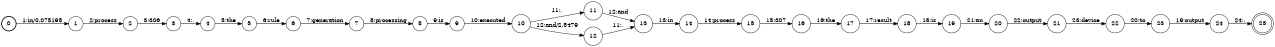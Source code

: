digraph FST {
rankdir = LR;
size = "8.5,11";
label = "";
center = 1;
orientation = Portrait;
ranksep = "0.4";
nodesep = "0.25";
0 [label = "0", shape = circle, style = bold, fontsize = 14]
	0 -> 1 [label = "1:in/0.075195", fontsize = 14];
1 [label = "1", shape = circle, style = solid, fontsize = 14]
	1 -> 2 [label = "2:process", fontsize = 14];
2 [label = "2", shape = circle, style = solid, fontsize = 14]
	2 -> 3 [label = "3:306", fontsize = 14];
3 [label = "3", shape = circle, style = solid, fontsize = 14]
	3 -> 4 [label = "4:,", fontsize = 14];
4 [label = "4", shape = circle, style = solid, fontsize = 14]
	4 -> 5 [label = "5:the", fontsize = 14];
5 [label = "5", shape = circle, style = solid, fontsize = 14]
	5 -> 6 [label = "6:rule", fontsize = 14];
6 [label = "6", shape = circle, style = solid, fontsize = 14]
	6 -> 7 [label = "7:generation", fontsize = 14];
7 [label = "7", shape = circle, style = solid, fontsize = 14]
	7 -> 8 [label = "8:processing", fontsize = 14];
8 [label = "8", shape = circle, style = solid, fontsize = 14]
	8 -> 9 [label = "9:is", fontsize = 14];
9 [label = "9", shape = circle, style = solid, fontsize = 14]
	9 -> 10 [label = "10:executed", fontsize = 14];
10 [label = "10", shape = circle, style = solid, fontsize = 14]
	10 -> 11 [label = "11:,", fontsize = 14];
	10 -> 12 [label = "12:and/2.5479", fontsize = 14];
11 [label = "11", shape = circle, style = solid, fontsize = 14]
	11 -> 13 [label = "12:and", fontsize = 14];
12 [label = "12", shape = circle, style = solid, fontsize = 14]
	12 -> 13 [label = "11:,", fontsize = 14];
13 [label = "13", shape = circle, style = solid, fontsize = 14]
	13 -> 14 [label = "13:in", fontsize = 14];
14 [label = "14", shape = circle, style = solid, fontsize = 14]
	14 -> 15 [label = "14:process", fontsize = 14];
15 [label = "15", shape = circle, style = solid, fontsize = 14]
	15 -> 16 [label = "15:307", fontsize = 14];
16 [label = "16", shape = circle, style = solid, fontsize = 14]
	16 -> 17 [label = "16:the", fontsize = 14];
17 [label = "17", shape = circle, style = solid, fontsize = 14]
	17 -> 18 [label = "17:result", fontsize = 14];
18 [label = "18", shape = circle, style = solid, fontsize = 14]
	18 -> 19 [label = "18:is", fontsize = 14];
19 [label = "19", shape = circle, style = solid, fontsize = 14]
	19 -> 20 [label = "21:an", fontsize = 14];
20 [label = "20", shape = circle, style = solid, fontsize = 14]
	20 -> 21 [label = "22:output", fontsize = 14];
21 [label = "21", shape = circle, style = solid, fontsize = 14]
	21 -> 22 [label = "23:device", fontsize = 14];
22 [label = "22", shape = circle, style = solid, fontsize = 14]
	22 -> 23 [label = "20:to", fontsize = 14];
23 [label = "23", shape = circle, style = solid, fontsize = 14]
	23 -> 24 [label = "19:output", fontsize = 14];
24 [label = "24", shape = circle, style = solid, fontsize = 14]
	24 -> 25 [label = "24:.", fontsize = 14];
25 [label = "25", shape = doublecircle, style = solid, fontsize = 14]
}
